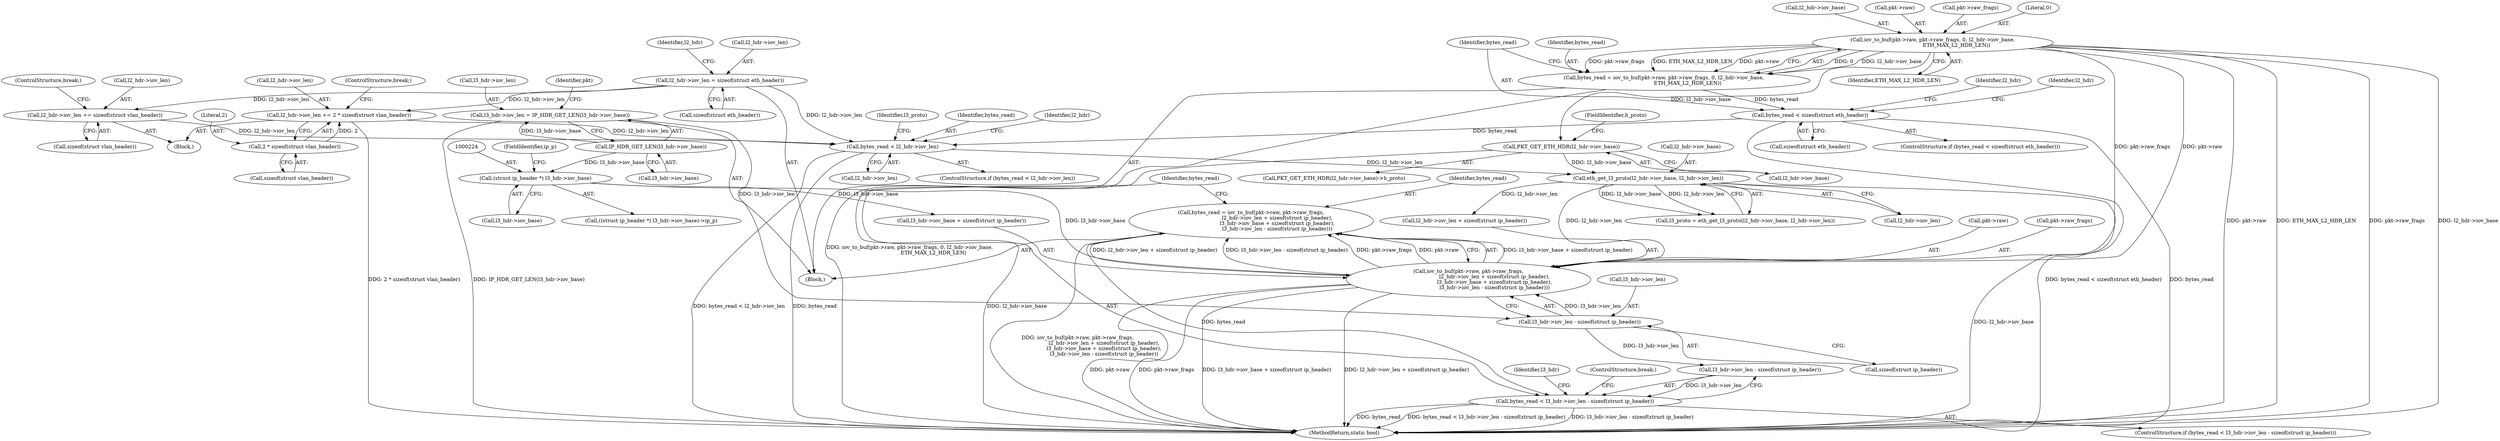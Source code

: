 digraph "0_qemu_a7278b36fcab9af469563bd7b9dadebe2ae25e48_0@API" {
"1000229" [label="(Call,bytes_read = iov_to_buf(pkt->raw, pkt->raw_frags,\n                                l2_hdr->iov_len + sizeof(struct ip_header),\n                                l3_hdr->iov_base + sizeof(struct ip_header),\n                                l3_hdr->iov_len - sizeof(struct ip_header)))"];
"1000231" [label="(Call,iov_to_buf(pkt->raw, pkt->raw_frags,\n                                l2_hdr->iov_len + sizeof(struct ip_header),\n                                l3_hdr->iov_base + sizeof(struct ip_header),\n                                l3_hdr->iov_len - sizeof(struct ip_header)))"];
"1000129" [label="(Call,iov_to_buf(pkt->raw, pkt->raw_frags, 0, l2_hdr->iov_base,\n                             ETH_MAX_L2_HDR_LEN))"];
"1000203" [label="(Call,eth_get_l3_proto(l2_hdr->iov_base, l2_hdr->iov_len))"];
"1000163" [label="(Call,PKT_GET_ETH_HDR(l2_hdr->iov_base))"];
"1000188" [label="(Call,bytes_read < l2_hdr->iov_len)"];
"1000142" [label="(Call,bytes_read < sizeof(struct eth_header))"];
"1000127" [label="(Call,bytes_read = iov_to_buf(pkt->raw, pkt->raw_frags, 0, l2_hdr->iov_base,\n                             ETH_MAX_L2_HDR_LEN))"];
"1000178" [label="(Call,l2_hdr->iov_len += 2 * sizeof(struct vlan_header))"];
"1000182" [label="(Call,2 * sizeof(struct vlan_header))"];
"1000154" [label="(Call,l2_hdr->iov_len = sizeof(struct eth_header))"];
"1000170" [label="(Call,l2_hdr->iov_len += sizeof(struct vlan_header))"];
"1000223" [label="(Call,(struct ip_header *) l3_hdr->iov_base)"];
"1000214" [label="(Call,IP_HDR_GET_LEN(l3_hdr->iov_base))"];
"1000250" [label="(Call,l3_hdr->iov_len - sizeof(struct ip_header))"];
"1000210" [label="(Call,l3_hdr->iov_len = IP_HDR_GET_LEN(l3_hdr->iov_base))"];
"1000257" [label="(Call,bytes_read < l3_hdr->iov_len - sizeof(struct ip_header))"];
"1000202" [label="(Identifier,l3_proto)"];
"1000128" [label="(Identifier,bytes_read)"];
"1000137" [label="(Call,l2_hdr->iov_base)"];
"1000170" [label="(Call,l2_hdr->iov_len += sizeof(struct vlan_header))"];
"1000250" [label="(Call,l3_hdr->iov_len - sizeof(struct ip_header))"];
"1000182" [label="(Call,2 * sizeof(struct vlan_header))"];
"1000238" [label="(Call,l2_hdr->iov_len + sizeof(struct ip_header))"];
"1000158" [label="(Call,sizeof(struct eth_header))"];
"1000251" [label="(Call,l3_hdr->iov_len)"];
"1000162" [label="(Call,PKT_GET_ETH_HDR(l2_hdr->iov_base)->h_proto)"];
"1000142" [label="(Call,bytes_read < sizeof(struct eth_header))"];
"1000220" [label="(Identifier,pkt)"];
"1000178" [label="(Call,l2_hdr->iov_len += 2 * sizeof(struct vlan_header))"];
"1000174" [label="(Call,sizeof(struct vlan_header))"];
"1000223" [label="(Call,(struct ip_header *) l3_hdr->iov_base)"];
"1000273" [label="(ControlStructure,break;)"];
"1000232" [label="(Call,pkt->raw)"];
"1000210" [label="(Call,l3_hdr->iov_len = IP_HDR_GET_LEN(l3_hdr->iov_base))"];
"1000186" [label="(ControlStructure,break;)"];
"1000163" [label="(Call,PKT_GET_ETH_HDR(l2_hdr->iov_base))"];
"1000207" [label="(Call,l2_hdr->iov_len)"];
"1000184" [label="(Call,sizeof(struct vlan_header))"];
"1000214" [label="(Call,IP_HDR_GET_LEN(l3_hdr->iov_base))"];
"1000189" [label="(Identifier,bytes_read)"];
"1000130" [label="(Call,pkt->raw)"];
"1000225" [label="(Call,l3_hdr->iov_base)"];
"1000235" [label="(Call,pkt->raw_frags)"];
"1000228" [label="(FieldIdentifier,ip_p)"];
"1000187" [label="(ControlStructure,if (bytes_read < l2_hdr->iov_len))"];
"1000350" [label="(MethodReturn,static bool)"];
"1000133" [label="(Call,pkt->raw_frags)"];
"1000215" [label="(Call,l3_hdr->iov_base)"];
"1000256" [label="(ControlStructure,if (bytes_read < l3_hdr->iov_len - sizeof(struct ip_header)))"];
"1000164" [label="(Call,l2_hdr->iov_base)"];
"1000257" [label="(Call,bytes_read < l3_hdr->iov_len - sizeof(struct ip_header))"];
"1000154" [label="(Call,l2_hdr->iov_len = sizeof(struct eth_header))"];
"1000231" [label="(Call,iov_to_buf(pkt->raw, pkt->raw_frags,\n                                l2_hdr->iov_len + sizeof(struct ip_header),\n                                l3_hdr->iov_base + sizeof(struct ip_header),\n                                l3_hdr->iov_len - sizeof(struct ip_header)))"];
"1000222" [label="(Call,((struct ip_header *) l3_hdr->iov_base)->ip_p)"];
"1000127" [label="(Call,bytes_read = iov_to_buf(pkt->raw, pkt->raw_frags, 0, l2_hdr->iov_base,\n                             ETH_MAX_L2_HDR_LEN))"];
"1000254" [label="(Call,sizeof(struct ip_header))"];
"1000190" [label="(Call,l2_hdr->iov_len)"];
"1000196" [label="(Identifier,l2_hdr)"];
"1000203" [label="(Call,eth_get_l3_proto(l2_hdr->iov_base, l2_hdr->iov_len))"];
"1000141" [label="(ControlStructure,if (bytes_read < sizeof(struct eth_header)))"];
"1000155" [label="(Call,l2_hdr->iov_len)"];
"1000211" [label="(Call,l3_hdr->iov_len)"];
"1000176" [label="(ControlStructure,break;)"];
"1000140" [label="(Identifier,ETH_MAX_L2_HDR_LEN)"];
"1000204" [label="(Call,l2_hdr->iov_base)"];
"1000188" [label="(Call,bytes_read < l2_hdr->iov_len)"];
"1000149" [label="(Identifier,l2_hdr)"];
"1000244" [label="(Call,l3_hdr->iov_base + sizeof(struct ip_header))"];
"1000136" [label="(Literal,0)"];
"1000156" [label="(Identifier,l2_hdr)"];
"1000165" [label="(Identifier,l2_hdr)"];
"1000230" [label="(Identifier,bytes_read)"];
"1000268" [label="(Identifier,l3_hdr)"];
"1000143" [label="(Identifier,bytes_read)"];
"1000183" [label="(Literal,2)"];
"1000129" [label="(Call,iov_to_buf(pkt->raw, pkt->raw_frags, 0, l2_hdr->iov_base,\n                             ETH_MAX_L2_HDR_LEN))"];
"1000103" [label="(Block,)"];
"1000144" [label="(Call,sizeof(struct eth_header))"];
"1000201" [label="(Call,l3_proto = eth_get_l3_proto(l2_hdr->iov_base, l2_hdr->iov_len))"];
"1000167" [label="(FieldIdentifier,h_proto)"];
"1000229" [label="(Call,bytes_read = iov_to_buf(pkt->raw, pkt->raw_frags,\n                                l2_hdr->iov_len + sizeof(struct ip_header),\n                                l3_hdr->iov_base + sizeof(struct ip_header),\n                                l3_hdr->iov_len - sizeof(struct ip_header)))"];
"1000171" [label="(Call,l2_hdr->iov_len)"];
"1000168" [label="(Block,)"];
"1000259" [label="(Call,l3_hdr->iov_len - sizeof(struct ip_header))"];
"1000258" [label="(Identifier,bytes_read)"];
"1000179" [label="(Call,l2_hdr->iov_len)"];
"1000229" -> "1000103"  [label="AST: "];
"1000229" -> "1000231"  [label="CFG: "];
"1000230" -> "1000229"  [label="AST: "];
"1000231" -> "1000229"  [label="AST: "];
"1000258" -> "1000229"  [label="CFG: "];
"1000229" -> "1000350"  [label="DDG: iov_to_buf(pkt->raw, pkt->raw_frags,\n                                l2_hdr->iov_len + sizeof(struct ip_header),\n                                l3_hdr->iov_base + sizeof(struct ip_header),\n                                l3_hdr->iov_len - sizeof(struct ip_header))"];
"1000231" -> "1000229"  [label="DDG: l3_hdr->iov_base + sizeof(struct ip_header)"];
"1000231" -> "1000229"  [label="DDG: l2_hdr->iov_len + sizeof(struct ip_header)"];
"1000231" -> "1000229"  [label="DDG: l3_hdr->iov_len - sizeof(struct ip_header)"];
"1000231" -> "1000229"  [label="DDG: pkt->raw_frags"];
"1000231" -> "1000229"  [label="DDG: pkt->raw"];
"1000229" -> "1000257"  [label="DDG: bytes_read"];
"1000231" -> "1000250"  [label="CFG: "];
"1000232" -> "1000231"  [label="AST: "];
"1000235" -> "1000231"  [label="AST: "];
"1000238" -> "1000231"  [label="AST: "];
"1000244" -> "1000231"  [label="AST: "];
"1000250" -> "1000231"  [label="AST: "];
"1000231" -> "1000350"  [label="DDG: pkt->raw_frags"];
"1000231" -> "1000350"  [label="DDG: l2_hdr->iov_len + sizeof(struct ip_header)"];
"1000231" -> "1000350"  [label="DDG: pkt->raw"];
"1000231" -> "1000350"  [label="DDG: l3_hdr->iov_base + sizeof(struct ip_header)"];
"1000129" -> "1000231"  [label="DDG: pkt->raw"];
"1000129" -> "1000231"  [label="DDG: pkt->raw_frags"];
"1000203" -> "1000231"  [label="DDG: l2_hdr->iov_len"];
"1000223" -> "1000231"  [label="DDG: l3_hdr->iov_base"];
"1000250" -> "1000231"  [label="DDG: l3_hdr->iov_len"];
"1000129" -> "1000127"  [label="AST: "];
"1000129" -> "1000140"  [label="CFG: "];
"1000130" -> "1000129"  [label="AST: "];
"1000133" -> "1000129"  [label="AST: "];
"1000136" -> "1000129"  [label="AST: "];
"1000137" -> "1000129"  [label="AST: "];
"1000140" -> "1000129"  [label="AST: "];
"1000127" -> "1000129"  [label="CFG: "];
"1000129" -> "1000350"  [label="DDG: pkt->raw"];
"1000129" -> "1000350"  [label="DDG: ETH_MAX_L2_HDR_LEN"];
"1000129" -> "1000350"  [label="DDG: pkt->raw_frags"];
"1000129" -> "1000350"  [label="DDG: l2_hdr->iov_base"];
"1000129" -> "1000127"  [label="DDG: 0"];
"1000129" -> "1000127"  [label="DDG: l2_hdr->iov_base"];
"1000129" -> "1000127"  [label="DDG: pkt->raw_frags"];
"1000129" -> "1000127"  [label="DDG: ETH_MAX_L2_HDR_LEN"];
"1000129" -> "1000127"  [label="DDG: pkt->raw"];
"1000129" -> "1000163"  [label="DDG: l2_hdr->iov_base"];
"1000203" -> "1000201"  [label="AST: "];
"1000203" -> "1000207"  [label="CFG: "];
"1000204" -> "1000203"  [label="AST: "];
"1000207" -> "1000203"  [label="AST: "];
"1000201" -> "1000203"  [label="CFG: "];
"1000203" -> "1000350"  [label="DDG: l2_hdr->iov_base"];
"1000203" -> "1000201"  [label="DDG: l2_hdr->iov_base"];
"1000203" -> "1000201"  [label="DDG: l2_hdr->iov_len"];
"1000163" -> "1000203"  [label="DDG: l2_hdr->iov_base"];
"1000188" -> "1000203"  [label="DDG: l2_hdr->iov_len"];
"1000203" -> "1000238"  [label="DDG: l2_hdr->iov_len"];
"1000163" -> "1000162"  [label="AST: "];
"1000163" -> "1000164"  [label="CFG: "];
"1000164" -> "1000163"  [label="AST: "];
"1000167" -> "1000163"  [label="CFG: "];
"1000163" -> "1000350"  [label="DDG: l2_hdr->iov_base"];
"1000188" -> "1000187"  [label="AST: "];
"1000188" -> "1000190"  [label="CFG: "];
"1000189" -> "1000188"  [label="AST: "];
"1000190" -> "1000188"  [label="AST: "];
"1000196" -> "1000188"  [label="CFG: "];
"1000202" -> "1000188"  [label="CFG: "];
"1000188" -> "1000350"  [label="DDG: bytes_read < l2_hdr->iov_len"];
"1000188" -> "1000350"  [label="DDG: bytes_read"];
"1000142" -> "1000188"  [label="DDG: bytes_read"];
"1000178" -> "1000188"  [label="DDG: l2_hdr->iov_len"];
"1000154" -> "1000188"  [label="DDG: l2_hdr->iov_len"];
"1000170" -> "1000188"  [label="DDG: l2_hdr->iov_len"];
"1000142" -> "1000141"  [label="AST: "];
"1000142" -> "1000144"  [label="CFG: "];
"1000143" -> "1000142"  [label="AST: "];
"1000144" -> "1000142"  [label="AST: "];
"1000149" -> "1000142"  [label="CFG: "];
"1000156" -> "1000142"  [label="CFG: "];
"1000142" -> "1000350"  [label="DDG: bytes_read < sizeof(struct eth_header)"];
"1000142" -> "1000350"  [label="DDG: bytes_read"];
"1000127" -> "1000142"  [label="DDG: bytes_read"];
"1000127" -> "1000103"  [label="AST: "];
"1000128" -> "1000127"  [label="AST: "];
"1000143" -> "1000127"  [label="CFG: "];
"1000127" -> "1000350"  [label="DDG: iov_to_buf(pkt->raw, pkt->raw_frags, 0, l2_hdr->iov_base,\n                             ETH_MAX_L2_HDR_LEN)"];
"1000178" -> "1000168"  [label="AST: "];
"1000178" -> "1000182"  [label="CFG: "];
"1000179" -> "1000178"  [label="AST: "];
"1000182" -> "1000178"  [label="AST: "];
"1000186" -> "1000178"  [label="CFG: "];
"1000178" -> "1000350"  [label="DDG: 2 * sizeof(struct vlan_header)"];
"1000182" -> "1000178"  [label="DDG: 2"];
"1000154" -> "1000178"  [label="DDG: l2_hdr->iov_len"];
"1000182" -> "1000184"  [label="CFG: "];
"1000183" -> "1000182"  [label="AST: "];
"1000184" -> "1000182"  [label="AST: "];
"1000154" -> "1000103"  [label="AST: "];
"1000154" -> "1000158"  [label="CFG: "];
"1000155" -> "1000154"  [label="AST: "];
"1000158" -> "1000154"  [label="AST: "];
"1000165" -> "1000154"  [label="CFG: "];
"1000154" -> "1000170"  [label="DDG: l2_hdr->iov_len"];
"1000170" -> "1000168"  [label="AST: "];
"1000170" -> "1000174"  [label="CFG: "];
"1000171" -> "1000170"  [label="AST: "];
"1000174" -> "1000170"  [label="AST: "];
"1000176" -> "1000170"  [label="CFG: "];
"1000223" -> "1000222"  [label="AST: "];
"1000223" -> "1000225"  [label="CFG: "];
"1000224" -> "1000223"  [label="AST: "];
"1000225" -> "1000223"  [label="AST: "];
"1000228" -> "1000223"  [label="CFG: "];
"1000214" -> "1000223"  [label="DDG: l3_hdr->iov_base"];
"1000223" -> "1000244"  [label="DDG: l3_hdr->iov_base"];
"1000214" -> "1000210"  [label="AST: "];
"1000214" -> "1000215"  [label="CFG: "];
"1000215" -> "1000214"  [label="AST: "];
"1000210" -> "1000214"  [label="CFG: "];
"1000214" -> "1000210"  [label="DDG: l3_hdr->iov_base"];
"1000250" -> "1000254"  [label="CFG: "];
"1000251" -> "1000250"  [label="AST: "];
"1000254" -> "1000250"  [label="AST: "];
"1000210" -> "1000250"  [label="DDG: l3_hdr->iov_len"];
"1000250" -> "1000259"  [label="DDG: l3_hdr->iov_len"];
"1000210" -> "1000103"  [label="AST: "];
"1000211" -> "1000210"  [label="AST: "];
"1000220" -> "1000210"  [label="CFG: "];
"1000210" -> "1000350"  [label="DDG: IP_HDR_GET_LEN(l3_hdr->iov_base)"];
"1000257" -> "1000256"  [label="AST: "];
"1000257" -> "1000259"  [label="CFG: "];
"1000258" -> "1000257"  [label="AST: "];
"1000259" -> "1000257"  [label="AST: "];
"1000268" -> "1000257"  [label="CFG: "];
"1000273" -> "1000257"  [label="CFG: "];
"1000257" -> "1000350"  [label="DDG: l3_hdr->iov_len - sizeof(struct ip_header)"];
"1000257" -> "1000350"  [label="DDG: bytes_read"];
"1000257" -> "1000350"  [label="DDG: bytes_read < l3_hdr->iov_len - sizeof(struct ip_header)"];
"1000259" -> "1000257"  [label="DDG: l3_hdr->iov_len"];
}
